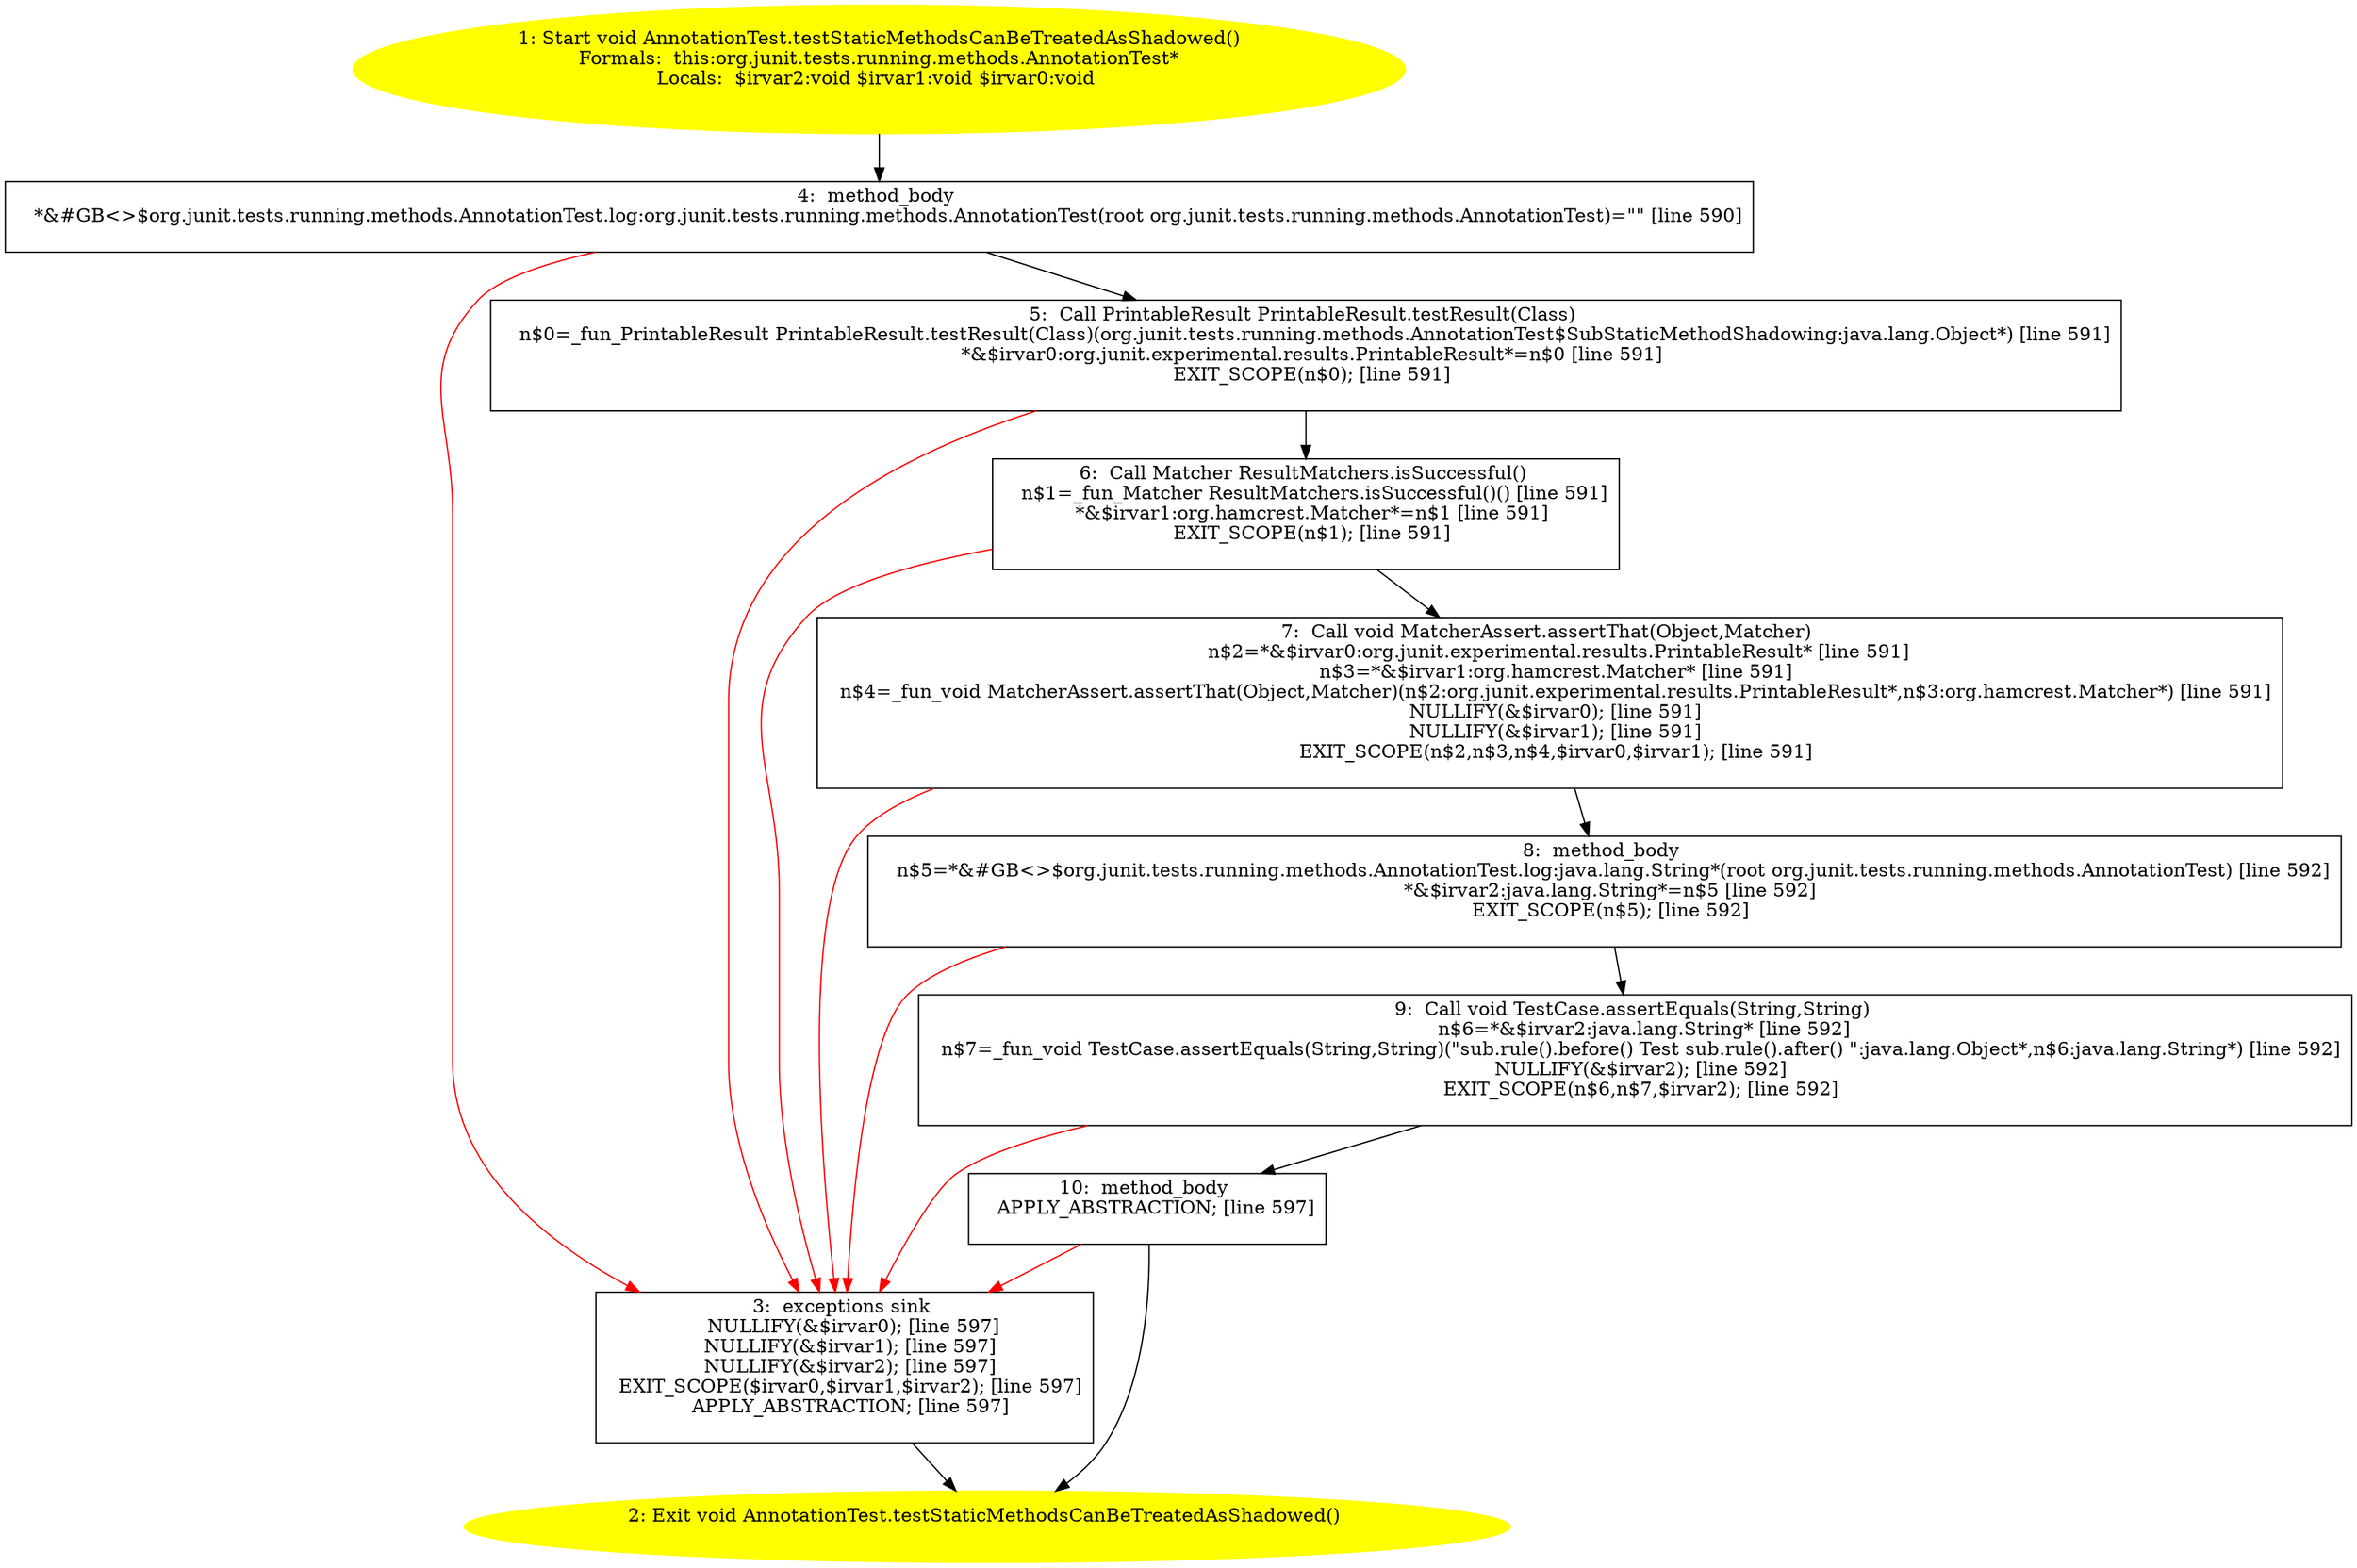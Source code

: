 /* @generated */
digraph cfg {
"org.junit.tests.running.methods.AnnotationTest.testStaticMethodsCanBeTreatedAsShadowed():void.428c3ada8dc6f67d2b0d3fbc9341efd4_1" [label="1: Start void AnnotationTest.testStaticMethodsCanBeTreatedAsShadowed()\nFormals:  this:org.junit.tests.running.methods.AnnotationTest*\nLocals:  $irvar2:void $irvar1:void $irvar0:void \n  " color=yellow style=filled]
	

	 "org.junit.tests.running.methods.AnnotationTest.testStaticMethodsCanBeTreatedAsShadowed():void.428c3ada8dc6f67d2b0d3fbc9341efd4_1" -> "org.junit.tests.running.methods.AnnotationTest.testStaticMethodsCanBeTreatedAsShadowed():void.428c3ada8dc6f67d2b0d3fbc9341efd4_4" ;
"org.junit.tests.running.methods.AnnotationTest.testStaticMethodsCanBeTreatedAsShadowed():void.428c3ada8dc6f67d2b0d3fbc9341efd4_2" [label="2: Exit void AnnotationTest.testStaticMethodsCanBeTreatedAsShadowed() \n  " color=yellow style=filled]
	

"org.junit.tests.running.methods.AnnotationTest.testStaticMethodsCanBeTreatedAsShadowed():void.428c3ada8dc6f67d2b0d3fbc9341efd4_3" [label="3:  exceptions sink \n   NULLIFY(&$irvar0); [line 597]\n  NULLIFY(&$irvar1); [line 597]\n  NULLIFY(&$irvar2); [line 597]\n  EXIT_SCOPE($irvar0,$irvar1,$irvar2); [line 597]\n  APPLY_ABSTRACTION; [line 597]\n " shape="box"]
	

	 "org.junit.tests.running.methods.AnnotationTest.testStaticMethodsCanBeTreatedAsShadowed():void.428c3ada8dc6f67d2b0d3fbc9341efd4_3" -> "org.junit.tests.running.methods.AnnotationTest.testStaticMethodsCanBeTreatedAsShadowed():void.428c3ada8dc6f67d2b0d3fbc9341efd4_2" ;
"org.junit.tests.running.methods.AnnotationTest.testStaticMethodsCanBeTreatedAsShadowed():void.428c3ada8dc6f67d2b0d3fbc9341efd4_4" [label="4:  method_body \n   *&#GB<>$org.junit.tests.running.methods.AnnotationTest.log:org.junit.tests.running.methods.AnnotationTest(root org.junit.tests.running.methods.AnnotationTest)=\"\" [line 590]\n " shape="box"]
	

	 "org.junit.tests.running.methods.AnnotationTest.testStaticMethodsCanBeTreatedAsShadowed():void.428c3ada8dc6f67d2b0d3fbc9341efd4_4" -> "org.junit.tests.running.methods.AnnotationTest.testStaticMethodsCanBeTreatedAsShadowed():void.428c3ada8dc6f67d2b0d3fbc9341efd4_5" ;
	 "org.junit.tests.running.methods.AnnotationTest.testStaticMethodsCanBeTreatedAsShadowed():void.428c3ada8dc6f67d2b0d3fbc9341efd4_4" -> "org.junit.tests.running.methods.AnnotationTest.testStaticMethodsCanBeTreatedAsShadowed():void.428c3ada8dc6f67d2b0d3fbc9341efd4_3" [color="red" ];
"org.junit.tests.running.methods.AnnotationTest.testStaticMethodsCanBeTreatedAsShadowed():void.428c3ada8dc6f67d2b0d3fbc9341efd4_5" [label="5:  Call PrintableResult PrintableResult.testResult(Class) \n   n$0=_fun_PrintableResult PrintableResult.testResult(Class)(org.junit.tests.running.methods.AnnotationTest$SubStaticMethodShadowing:java.lang.Object*) [line 591]\n  *&$irvar0:org.junit.experimental.results.PrintableResult*=n$0 [line 591]\n  EXIT_SCOPE(n$0); [line 591]\n " shape="box"]
	

	 "org.junit.tests.running.methods.AnnotationTest.testStaticMethodsCanBeTreatedAsShadowed():void.428c3ada8dc6f67d2b0d3fbc9341efd4_5" -> "org.junit.tests.running.methods.AnnotationTest.testStaticMethodsCanBeTreatedAsShadowed():void.428c3ada8dc6f67d2b0d3fbc9341efd4_6" ;
	 "org.junit.tests.running.methods.AnnotationTest.testStaticMethodsCanBeTreatedAsShadowed():void.428c3ada8dc6f67d2b0d3fbc9341efd4_5" -> "org.junit.tests.running.methods.AnnotationTest.testStaticMethodsCanBeTreatedAsShadowed():void.428c3ada8dc6f67d2b0d3fbc9341efd4_3" [color="red" ];
"org.junit.tests.running.methods.AnnotationTest.testStaticMethodsCanBeTreatedAsShadowed():void.428c3ada8dc6f67d2b0d3fbc9341efd4_6" [label="6:  Call Matcher ResultMatchers.isSuccessful() \n   n$1=_fun_Matcher ResultMatchers.isSuccessful()() [line 591]\n  *&$irvar1:org.hamcrest.Matcher*=n$1 [line 591]\n  EXIT_SCOPE(n$1); [line 591]\n " shape="box"]
	

	 "org.junit.tests.running.methods.AnnotationTest.testStaticMethodsCanBeTreatedAsShadowed():void.428c3ada8dc6f67d2b0d3fbc9341efd4_6" -> "org.junit.tests.running.methods.AnnotationTest.testStaticMethodsCanBeTreatedAsShadowed():void.428c3ada8dc6f67d2b0d3fbc9341efd4_7" ;
	 "org.junit.tests.running.methods.AnnotationTest.testStaticMethodsCanBeTreatedAsShadowed():void.428c3ada8dc6f67d2b0d3fbc9341efd4_6" -> "org.junit.tests.running.methods.AnnotationTest.testStaticMethodsCanBeTreatedAsShadowed():void.428c3ada8dc6f67d2b0d3fbc9341efd4_3" [color="red" ];
"org.junit.tests.running.methods.AnnotationTest.testStaticMethodsCanBeTreatedAsShadowed():void.428c3ada8dc6f67d2b0d3fbc9341efd4_7" [label="7:  Call void MatcherAssert.assertThat(Object,Matcher) \n   n$2=*&$irvar0:org.junit.experimental.results.PrintableResult* [line 591]\n  n$3=*&$irvar1:org.hamcrest.Matcher* [line 591]\n  n$4=_fun_void MatcherAssert.assertThat(Object,Matcher)(n$2:org.junit.experimental.results.PrintableResult*,n$3:org.hamcrest.Matcher*) [line 591]\n  NULLIFY(&$irvar0); [line 591]\n  NULLIFY(&$irvar1); [line 591]\n  EXIT_SCOPE(n$2,n$3,n$4,$irvar0,$irvar1); [line 591]\n " shape="box"]
	

	 "org.junit.tests.running.methods.AnnotationTest.testStaticMethodsCanBeTreatedAsShadowed():void.428c3ada8dc6f67d2b0d3fbc9341efd4_7" -> "org.junit.tests.running.methods.AnnotationTest.testStaticMethodsCanBeTreatedAsShadowed():void.428c3ada8dc6f67d2b0d3fbc9341efd4_8" ;
	 "org.junit.tests.running.methods.AnnotationTest.testStaticMethodsCanBeTreatedAsShadowed():void.428c3ada8dc6f67d2b0d3fbc9341efd4_7" -> "org.junit.tests.running.methods.AnnotationTest.testStaticMethodsCanBeTreatedAsShadowed():void.428c3ada8dc6f67d2b0d3fbc9341efd4_3" [color="red" ];
"org.junit.tests.running.methods.AnnotationTest.testStaticMethodsCanBeTreatedAsShadowed():void.428c3ada8dc6f67d2b0d3fbc9341efd4_8" [label="8:  method_body \n   n$5=*&#GB<>$org.junit.tests.running.methods.AnnotationTest.log:java.lang.String*(root org.junit.tests.running.methods.AnnotationTest) [line 592]\n  *&$irvar2:java.lang.String*=n$5 [line 592]\n  EXIT_SCOPE(n$5); [line 592]\n " shape="box"]
	

	 "org.junit.tests.running.methods.AnnotationTest.testStaticMethodsCanBeTreatedAsShadowed():void.428c3ada8dc6f67d2b0d3fbc9341efd4_8" -> "org.junit.tests.running.methods.AnnotationTest.testStaticMethodsCanBeTreatedAsShadowed():void.428c3ada8dc6f67d2b0d3fbc9341efd4_9" ;
	 "org.junit.tests.running.methods.AnnotationTest.testStaticMethodsCanBeTreatedAsShadowed():void.428c3ada8dc6f67d2b0d3fbc9341efd4_8" -> "org.junit.tests.running.methods.AnnotationTest.testStaticMethodsCanBeTreatedAsShadowed():void.428c3ada8dc6f67d2b0d3fbc9341efd4_3" [color="red" ];
"org.junit.tests.running.methods.AnnotationTest.testStaticMethodsCanBeTreatedAsShadowed():void.428c3ada8dc6f67d2b0d3fbc9341efd4_9" [label="9:  Call void TestCase.assertEquals(String,String) \n   n$6=*&$irvar2:java.lang.String* [line 592]\n  n$7=_fun_void TestCase.assertEquals(String,String)(\"sub.rule().before() Test sub.rule().after() \":java.lang.Object*,n$6:java.lang.String*) [line 592]\n  NULLIFY(&$irvar2); [line 592]\n  EXIT_SCOPE(n$6,n$7,$irvar2); [line 592]\n " shape="box"]
	

	 "org.junit.tests.running.methods.AnnotationTest.testStaticMethodsCanBeTreatedAsShadowed():void.428c3ada8dc6f67d2b0d3fbc9341efd4_9" -> "org.junit.tests.running.methods.AnnotationTest.testStaticMethodsCanBeTreatedAsShadowed():void.428c3ada8dc6f67d2b0d3fbc9341efd4_10" ;
	 "org.junit.tests.running.methods.AnnotationTest.testStaticMethodsCanBeTreatedAsShadowed():void.428c3ada8dc6f67d2b0d3fbc9341efd4_9" -> "org.junit.tests.running.methods.AnnotationTest.testStaticMethodsCanBeTreatedAsShadowed():void.428c3ada8dc6f67d2b0d3fbc9341efd4_3" [color="red" ];
"org.junit.tests.running.methods.AnnotationTest.testStaticMethodsCanBeTreatedAsShadowed():void.428c3ada8dc6f67d2b0d3fbc9341efd4_10" [label="10:  method_body \n   APPLY_ABSTRACTION; [line 597]\n " shape="box"]
	

	 "org.junit.tests.running.methods.AnnotationTest.testStaticMethodsCanBeTreatedAsShadowed():void.428c3ada8dc6f67d2b0d3fbc9341efd4_10" -> "org.junit.tests.running.methods.AnnotationTest.testStaticMethodsCanBeTreatedAsShadowed():void.428c3ada8dc6f67d2b0d3fbc9341efd4_2" ;
	 "org.junit.tests.running.methods.AnnotationTest.testStaticMethodsCanBeTreatedAsShadowed():void.428c3ada8dc6f67d2b0d3fbc9341efd4_10" -> "org.junit.tests.running.methods.AnnotationTest.testStaticMethodsCanBeTreatedAsShadowed():void.428c3ada8dc6f67d2b0d3fbc9341efd4_3" [color="red" ];
}
